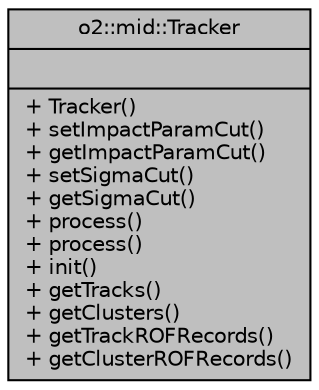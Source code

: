 digraph "o2::mid::Tracker"
{
 // INTERACTIVE_SVG=YES
  bgcolor="transparent";
  edge [fontname="Helvetica",fontsize="10",labelfontname="Helvetica",labelfontsize="10"];
  node [fontname="Helvetica",fontsize="10",shape=record];
  Node1 [label="{o2::mid::Tracker\n||+ Tracker()\l+ setImpactParamCut()\l+ getImpactParamCut()\l+ setSigmaCut()\l+ getSigmaCut()\l+ process()\l+ process()\l+ init()\l+ getTracks()\l+ getClusters()\l+ getTrackROFRecords()\l+ getClusterROFRecords()\l}",height=0.2,width=0.4,color="black", fillcolor="grey75", style="filled", fontcolor="black"];
}
